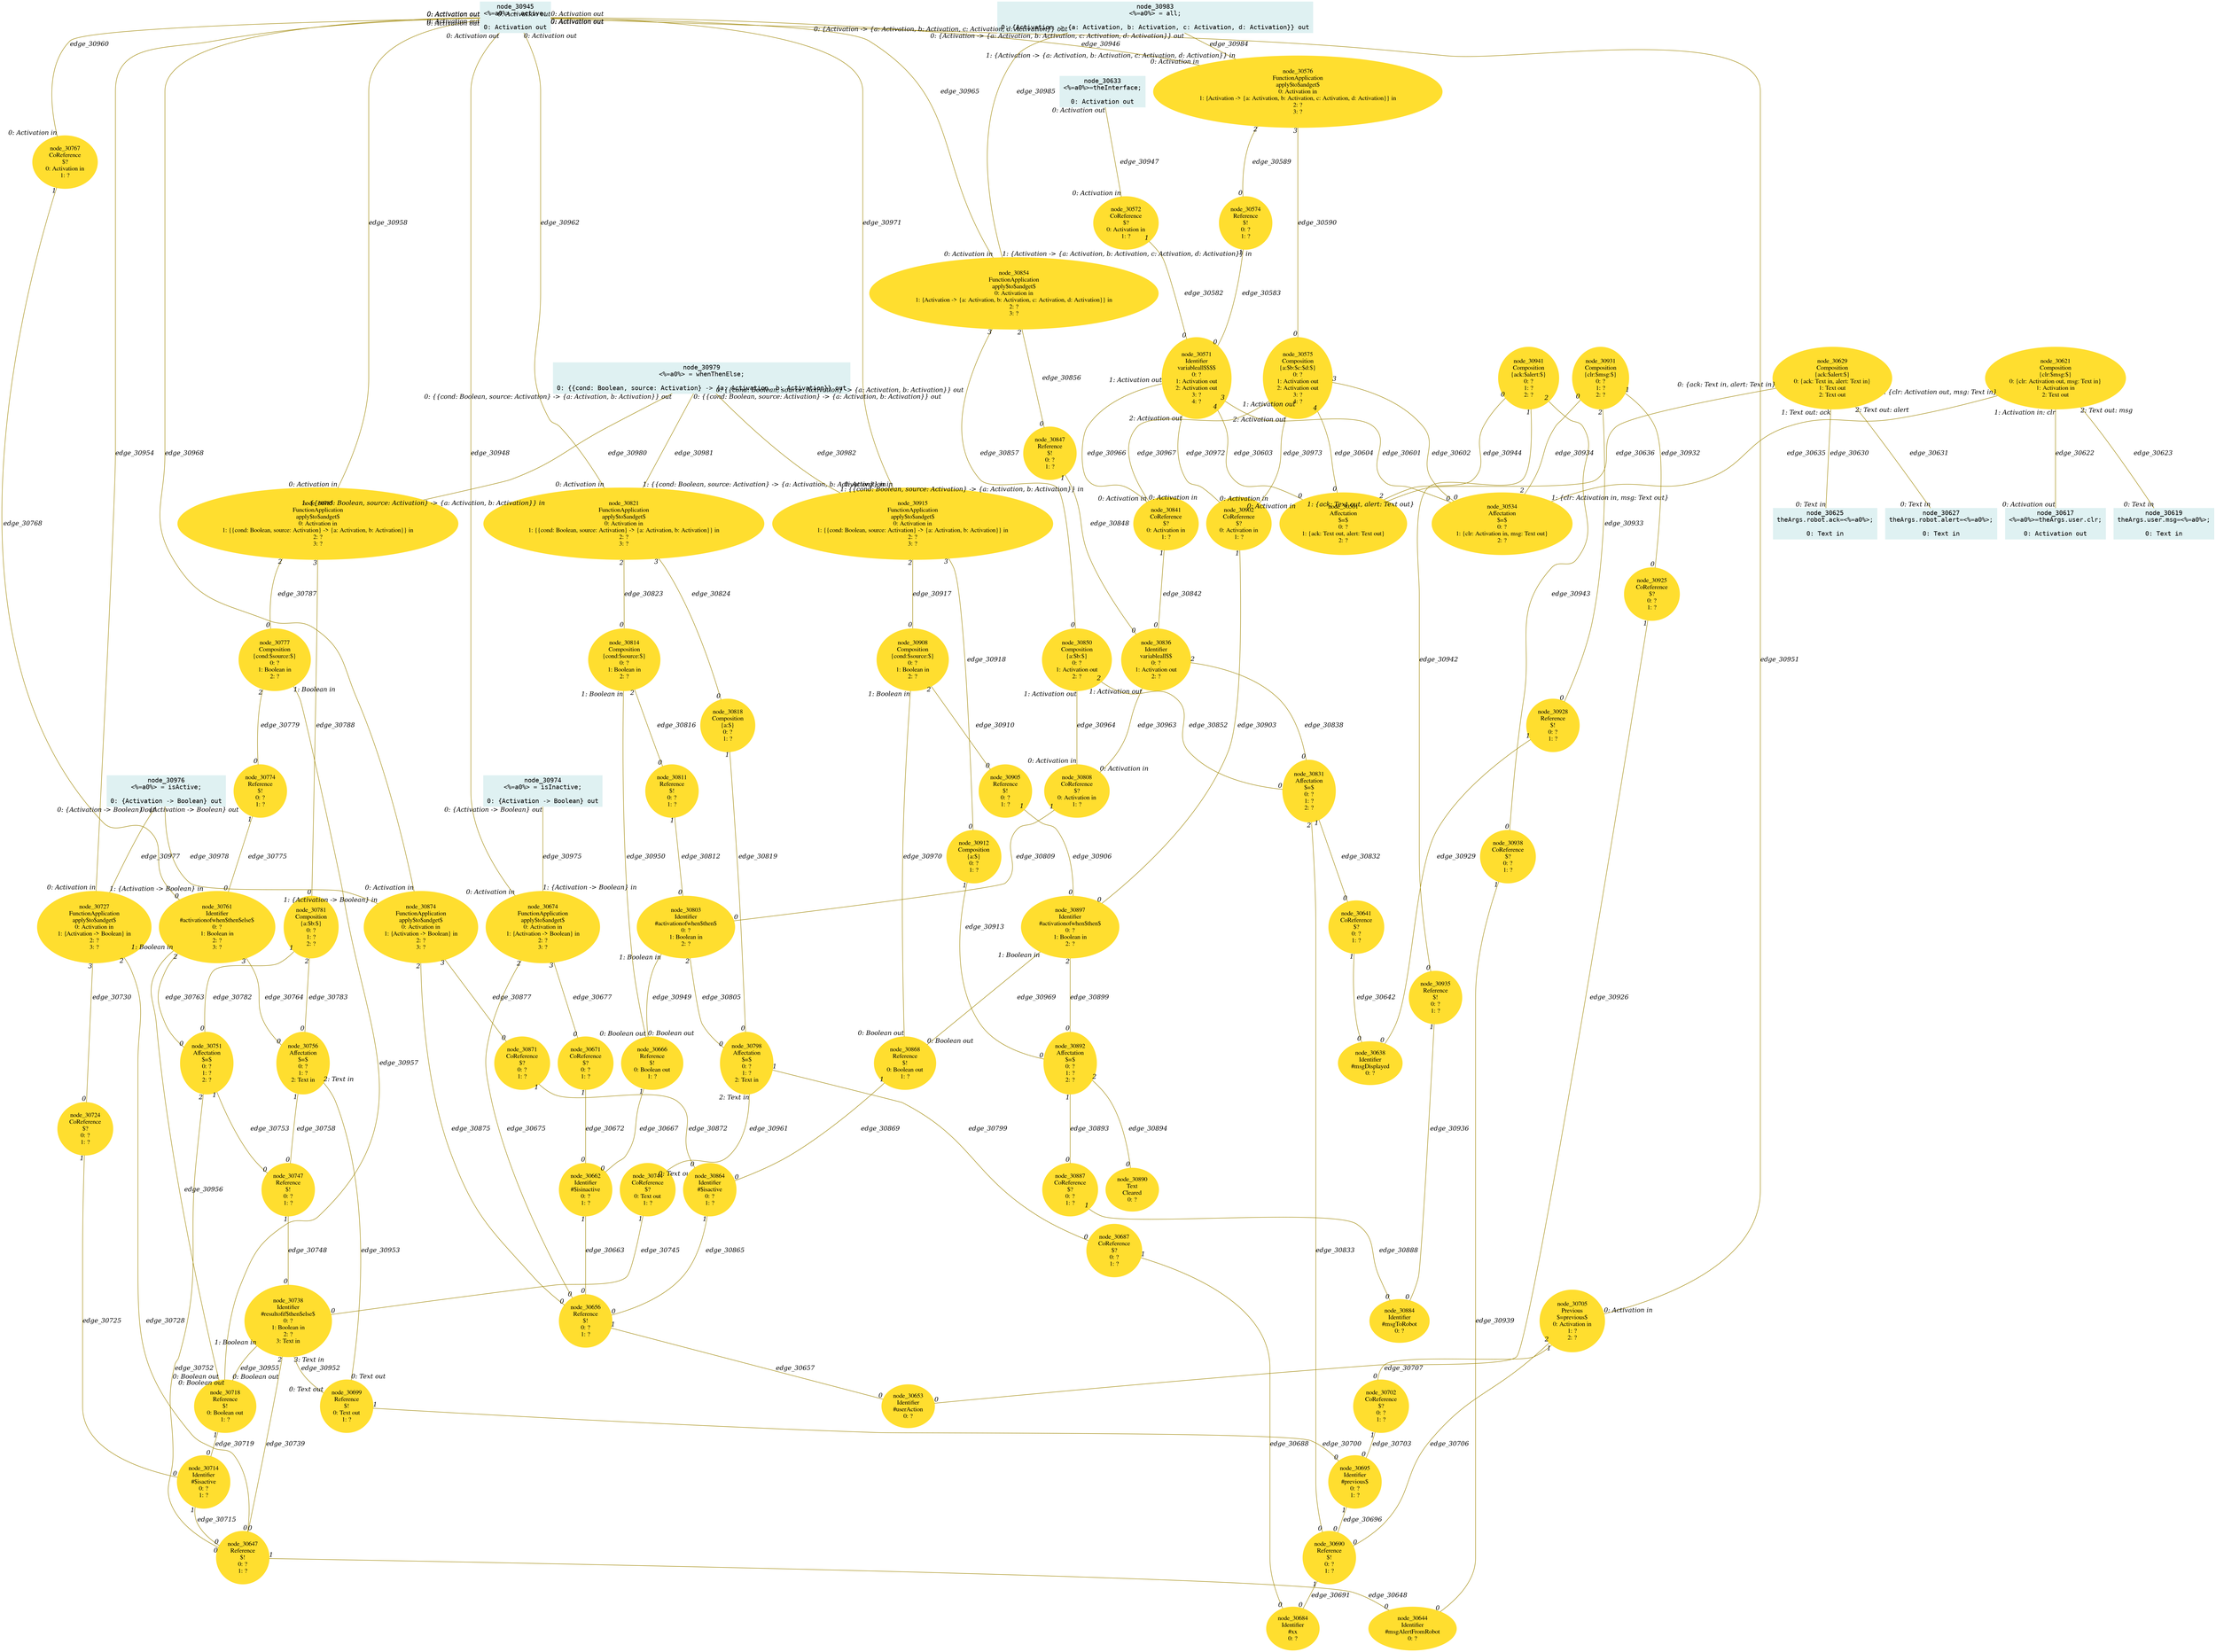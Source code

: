 digraph g{node_30534 [shape="ellipse", style="filled", color="#ffde2f", fontname="Times", label="node_30534
Affectation
$=$
0: ?
1: {clr: Activation in, msg: Text out}
2: ?" ]
node_30561 [shape="ellipse", style="filled", color="#ffde2f", fontname="Times", label="node_30561
Affectation
$=$
0: ?
1: {ack: Text out, alert: Text out}
2: ?" ]
node_30571 [shape="ellipse", style="filled", color="#ffde2f", fontname="Times", label="node_30571
Identifier
variableall$$$$
0: ?
1: Activation out
2: Activation out
3: ?
4: ?" ]
node_30572 [shape="ellipse", style="filled", color="#ffde2f", fontname="Times", label="node_30572
CoReference
$?
0: Activation in
1: ?" ]
node_30574 [shape="ellipse", style="filled", color="#ffde2f", fontname="Times", label="node_30574
Reference
$!
0: ?
1: ?" ]
node_30575 [shape="ellipse", style="filled", color="#ffde2f", fontname="Times", label="node_30575
Composition
{a:$b:$c:$d:$}
0: ?
1: Activation out
2: Activation out
3: ?
4: ?" ]
node_30576 [shape="ellipse", style="filled", color="#ffde2f", fontname="Times", label="node_30576
FunctionApplication
apply$to$andget$
0: Activation in
1: {Activation -> {a: Activation, b: Activation, c: Activation, d: Activation}} in
2: ?
3: ?" ]
node_30617 [shape="box", style="filled", color="#dff1f2", fontname="Courier", label="node_30617
<%=a0%>=theArgs.user.clr;

0: Activation out" ]
node_30619 [shape="box", style="filled", color="#dff1f2", fontname="Courier", label="node_30619
theArgs.user.msg=<%=a0%>;

0: Text in" ]
node_30621 [shape="ellipse", style="filled", color="#ffde2f", fontname="Times", label="node_30621
Composition
{clr:$msg:$}
0: {clr: Activation out, msg: Text in}
1: Activation in
2: Text out" ]
node_30625 [shape="box", style="filled", color="#dff1f2", fontname="Courier", label="node_30625
theArgs.robot.ack=<%=a0%>;

0: Text in" ]
node_30627 [shape="box", style="filled", color="#dff1f2", fontname="Courier", label="node_30627
theArgs.robot.alert=<%=a0%>;

0: Text in" ]
node_30629 [shape="ellipse", style="filled", color="#ffde2f", fontname="Times", label="node_30629
Composition
{ack:$alert:$}
0: {ack: Text in, alert: Text in}
1: Text out
2: Text out" ]
node_30633 [shape="box", style="filled", color="#dff1f2", fontname="Courier", label="node_30633
<%=a0%>=theInterface;

0: Activation out" ]
node_30638 [shape="ellipse", style="filled", color="#ffde2f", fontname="Times", label="node_30638
Identifier
#msgDisplayed
0: ?" ]
node_30641 [shape="ellipse", style="filled", color="#ffde2f", fontname="Times", label="node_30641
CoReference
$?
0: ?
1: ?" ]
node_30644 [shape="ellipse", style="filled", color="#ffde2f", fontname="Times", label="node_30644
Identifier
#msgAlertFromRobot
0: ?" ]
node_30647 [shape="ellipse", style="filled", color="#ffde2f", fontname="Times", label="node_30647
Reference
$!
0: ?
1: ?" ]
node_30653 [shape="ellipse", style="filled", color="#ffde2f", fontname="Times", label="node_30653
Identifier
#userAction
0: ?" ]
node_30656 [shape="ellipse", style="filled", color="#ffde2f", fontname="Times", label="node_30656
Reference
$!
0: ?
1: ?" ]
node_30662 [shape="ellipse", style="filled", color="#ffde2f", fontname="Times", label="node_30662
Identifier
#$isinactive
0: ?
1: ?" ]
node_30666 [shape="ellipse", style="filled", color="#ffde2f", fontname="Times", label="node_30666
Reference
$!
0: Boolean out
1: ?" ]
node_30671 [shape="ellipse", style="filled", color="#ffde2f", fontname="Times", label="node_30671
CoReference
$?
0: ?
1: ?" ]
node_30674 [shape="ellipse", style="filled", color="#ffde2f", fontname="Times", label="node_30674
FunctionApplication
apply$to$andget$
0: Activation in
1: {Activation -> Boolean} in
2: ?
3: ?" ]
node_30684 [shape="ellipse", style="filled", color="#ffde2f", fontname="Times", label="node_30684
Identifier
#xx
0: ?" ]
node_30687 [shape="ellipse", style="filled", color="#ffde2f", fontname="Times", label="node_30687
CoReference
$?
0: ?
1: ?" ]
node_30690 [shape="ellipse", style="filled", color="#ffde2f", fontname="Times", label="node_30690
Reference
$!
0: ?
1: ?" ]
node_30695 [shape="ellipse", style="filled", color="#ffde2f", fontname="Times", label="node_30695
Identifier
#previous$
0: ?
1: ?" ]
node_30699 [shape="ellipse", style="filled", color="#ffde2f", fontname="Times", label="node_30699
Reference
$!
0: Text out
1: ?" ]
node_30702 [shape="ellipse", style="filled", color="#ffde2f", fontname="Times", label="node_30702
CoReference
$?
0: ?
1: ?" ]
node_30705 [shape="ellipse", style="filled", color="#ffde2f", fontname="Times", label="node_30705
Previous
$=previous$
0: Activation in
1: ?
2: ?" ]
node_30714 [shape="ellipse", style="filled", color="#ffde2f", fontname="Times", label="node_30714
Identifier
#$isactive
0: ?
1: ?" ]
node_30718 [shape="ellipse", style="filled", color="#ffde2f", fontname="Times", label="node_30718
Reference
$!
0: Boolean out
1: ?" ]
node_30724 [shape="ellipse", style="filled", color="#ffde2f", fontname="Times", label="node_30724
CoReference
$?
0: ?
1: ?" ]
node_30727 [shape="ellipse", style="filled", color="#ffde2f", fontname="Times", label="node_30727
FunctionApplication
apply$to$andget$
0: Activation in
1: {Activation -> Boolean} in
2: ?
3: ?" ]
node_30738 [shape="ellipse", style="filled", color="#ffde2f", fontname="Times", label="node_30738
Identifier
#resultofif$then$else$
0: ?
1: Boolean in
2: ?
3: Text in" ]
node_30744 [shape="ellipse", style="filled", color="#ffde2f", fontname="Times", label="node_30744
CoReference
$?
0: Text out
1: ?" ]
node_30747 [shape="ellipse", style="filled", color="#ffde2f", fontname="Times", label="node_30747
Reference
$!
0: ?
1: ?" ]
node_30751 [shape="ellipse", style="filled", color="#ffde2f", fontname="Times", label="node_30751
Affectation
$=$
0: ?
1: ?
2: ?" ]
node_30756 [shape="ellipse", style="filled", color="#ffde2f", fontname="Times", label="node_30756
Affectation
$=$
0: ?
1: ?
2: Text in" ]
node_30761 [shape="ellipse", style="filled", color="#ffde2f", fontname="Times", label="node_30761
Identifier
#activationofwhen$then$else$
0: ?
1: Boolean in
2: ?
3: ?" ]
node_30767 [shape="ellipse", style="filled", color="#ffde2f", fontname="Times", label="node_30767
CoReference
$?
0: Activation in
1: ?" ]
node_30774 [shape="ellipse", style="filled", color="#ffde2f", fontname="Times", label="node_30774
Reference
$!
0: ?
1: ?" ]
node_30777 [shape="ellipse", style="filled", color="#ffde2f", fontname="Times", label="node_30777
Composition
{cond:$source:$}
0: ?
1: Boolean in
2: ?" ]
node_30781 [shape="ellipse", style="filled", color="#ffde2f", fontname="Times", label="node_30781
Composition
{a:$b:$}
0: ?
1: ?
2: ?" ]
node_30785 [shape="ellipse", style="filled", color="#ffde2f", fontname="Times", label="node_30785
FunctionApplication
apply$to$andget$
0: Activation in
1: {{cond: Boolean, source: Activation} -> {a: Activation, b: Activation}} in
2: ?
3: ?" ]
node_30798 [shape="ellipse", style="filled", color="#ffde2f", fontname="Times", label="node_30798
Affectation
$=$
0: ?
1: ?
2: Text in" ]
node_30803 [shape="ellipse", style="filled", color="#ffde2f", fontname="Times", label="node_30803
Identifier
#activationofwhen$then$
0: ?
1: Boolean in
2: ?" ]
node_30808 [shape="ellipse", style="filled", color="#ffde2f", fontname="Times", label="node_30808
CoReference
$?
0: Activation in
1: ?" ]
node_30811 [shape="ellipse", style="filled", color="#ffde2f", fontname="Times", label="node_30811
Reference
$!
0: ?
1: ?" ]
node_30814 [shape="ellipse", style="filled", color="#ffde2f", fontname="Times", label="node_30814
Composition
{cond:$source:$}
0: ?
1: Boolean in
2: ?" ]
node_30818 [shape="ellipse", style="filled", color="#ffde2f", fontname="Times", label="node_30818
Composition
{a:$}
0: ?
1: ?" ]
node_30821 [shape="ellipse", style="filled", color="#ffde2f", fontname="Times", label="node_30821
FunctionApplication
apply$to$andget$
0: Activation in
1: {{cond: Boolean, source: Activation} -> {a: Activation, b: Activation}} in
2: ?
3: ?" ]
node_30831 [shape="ellipse", style="filled", color="#ffde2f", fontname="Times", label="node_30831
Affectation
$=$
0: ?
1: ?
2: ?" ]
node_30836 [shape="ellipse", style="filled", color="#ffde2f", fontname="Times", label="node_30836
Identifier
variableall$$
0: ?
1: Activation out
2: ?" ]
node_30841 [shape="ellipse", style="filled", color="#ffde2f", fontname="Times", label="node_30841
CoReference
$?
0: Activation in
1: ?" ]
node_30847 [shape="ellipse", style="filled", color="#ffde2f", fontname="Times", label="node_30847
Reference
$!
0: ?
1: ?" ]
node_30850 [shape="ellipse", style="filled", color="#ffde2f", fontname="Times", label="node_30850
Composition
{a:$b:$}
0: ?
1: Activation out
2: ?" ]
node_30854 [shape="ellipse", style="filled", color="#ffde2f", fontname="Times", label="node_30854
FunctionApplication
apply$to$andget$
0: Activation in
1: {Activation -> {a: Activation, b: Activation, c: Activation, d: Activation}} in
2: ?
3: ?" ]
node_30864 [shape="ellipse", style="filled", color="#ffde2f", fontname="Times", label="node_30864
Identifier
#$isactive
0: ?
1: ?" ]
node_30868 [shape="ellipse", style="filled", color="#ffde2f", fontname="Times", label="node_30868
Reference
$!
0: Boolean out
1: ?" ]
node_30871 [shape="ellipse", style="filled", color="#ffde2f", fontname="Times", label="node_30871
CoReference
$?
0: ?
1: ?" ]
node_30874 [shape="ellipse", style="filled", color="#ffde2f", fontname="Times", label="node_30874
FunctionApplication
apply$to$andget$
0: Activation in
1: {Activation -> Boolean} in
2: ?
3: ?" ]
node_30884 [shape="ellipse", style="filled", color="#ffde2f", fontname="Times", label="node_30884
Identifier
#msgToRobot
0: ?" ]
node_30887 [shape="ellipse", style="filled", color="#ffde2f", fontname="Times", label="node_30887
CoReference
$?
0: ?
1: ?" ]
node_30890 [shape="ellipse", style="filled", color="#ffde2f", fontname="Times", label="node_30890
Text
Cleared
0: ?" ]
node_30892 [shape="ellipse", style="filled", color="#ffde2f", fontname="Times", label="node_30892
Affectation
$=$
0: ?
1: ?
2: ?" ]
node_30897 [shape="ellipse", style="filled", color="#ffde2f", fontname="Times", label="node_30897
Identifier
#activationofwhen$then$
0: ?
1: Boolean in
2: ?" ]
node_30902 [shape="ellipse", style="filled", color="#ffde2f", fontname="Times", label="node_30902
CoReference
$?
0: Activation in
1: ?" ]
node_30905 [shape="ellipse", style="filled", color="#ffde2f", fontname="Times", label="node_30905
Reference
$!
0: ?
1: ?" ]
node_30908 [shape="ellipse", style="filled", color="#ffde2f", fontname="Times", label="node_30908
Composition
{cond:$source:$}
0: ?
1: Boolean in
2: ?" ]
node_30912 [shape="ellipse", style="filled", color="#ffde2f", fontname="Times", label="node_30912
Composition
{a:$}
0: ?
1: ?" ]
node_30915 [shape="ellipse", style="filled", color="#ffde2f", fontname="Times", label="node_30915
FunctionApplication
apply$to$andget$
0: Activation in
1: {{cond: Boolean, source: Activation} -> {a: Activation, b: Activation}} in
2: ?
3: ?" ]
node_30925 [shape="ellipse", style="filled", color="#ffde2f", fontname="Times", label="node_30925
CoReference
$?
0: ?
1: ?" ]
node_30928 [shape="ellipse", style="filled", color="#ffde2f", fontname="Times", label="node_30928
Reference
$!
0: ?
1: ?" ]
node_30931 [shape="ellipse", style="filled", color="#ffde2f", fontname="Times", label="node_30931
Composition
{clr:$msg:$}
0: ?
1: ?
2: ?" ]
node_30935 [shape="ellipse", style="filled", color="#ffde2f", fontname="Times", label="node_30935
Reference
$!
0: ?
1: ?" ]
node_30938 [shape="ellipse", style="filled", color="#ffde2f", fontname="Times", label="node_30938
CoReference
$?
0: ?
1: ?" ]
node_30941 [shape="ellipse", style="filled", color="#ffde2f", fontname="Times", label="node_30941
Composition
{ack:$alert:$}
0: ?
1: ?
2: ?" ]
node_30945 [shape="box", style="filled", color="#dff1f2", fontname="Courier", label="node_30945
<%=a0%> = active;

0: Activation out" ]
node_30974 [shape="box", style="filled", color="#dff1f2", fontname="Courier", label="node_30974
<%=a0%> = isInactive;

0: {Activation -> Boolean} out" ]
node_30976 [shape="box", style="filled", color="#dff1f2", fontname="Courier", label="node_30976
<%=a0%> = isActive;

0: {Activation -> Boolean} out" ]
node_30979 [shape="box", style="filled", color="#dff1f2", fontname="Courier", label="node_30979
<%=a0%> = whenThenElse;

0: {{cond: Boolean, source: Activation} -> {a: Activation, b: Activation}} out" ]
node_30983 [shape="box", style="filled", color="#dff1f2", fontname="Courier", label="node_30983
<%=a0%> = all;

0: {Activation -> {a: Activation, b: Activation, c: Activation, d: Activation}} out" ]
node_30572 -> node_30571 [dir=none, arrowHead=none, fontname="Times-Italic", arrowsize=1, color="#9d8400", label="edge_30582",  headlabel="0", taillabel="1" ]
node_30574 -> node_30571 [dir=none, arrowHead=none, fontname="Times-Italic", arrowsize=1, color="#9d8400", label="edge_30583",  headlabel="0", taillabel="1" ]
node_30576 -> node_30574 [dir=none, arrowHead=none, fontname="Times-Italic", arrowsize=1, color="#9d8400", label="edge_30589",  headlabel="0", taillabel="2" ]
node_30576 -> node_30575 [dir=none, arrowHead=none, fontname="Times-Italic", arrowsize=1, color="#9d8400", label="edge_30590",  headlabel="0", taillabel="3" ]
node_30571 -> node_30534 [dir=none, arrowHead=none, fontname="Times-Italic", arrowsize=1, color="#9d8400", label="edge_30601",  headlabel="0", taillabel="3" ]
node_30575 -> node_30534 [dir=none, arrowHead=none, fontname="Times-Italic", arrowsize=1, color="#9d8400", label="edge_30602",  headlabel="0", taillabel="3" ]
node_30571 -> node_30561 [dir=none, arrowHead=none, fontname="Times-Italic", arrowsize=1, color="#9d8400", label="edge_30603",  headlabel="0", taillabel="4" ]
node_30575 -> node_30561 [dir=none, arrowHead=none, fontname="Times-Italic", arrowsize=1, color="#9d8400", label="edge_30604",  headlabel="0", taillabel="4" ]
node_30621 -> node_30617 [dir=none, arrowHead=none, fontname="Times-Italic", arrowsize=1, color="#9d8400", label="edge_30622",  headlabel="0: Activation out", taillabel="1: Activation in: clr" ]
node_30621 -> node_30619 [dir=none, arrowHead=none, fontname="Times-Italic", arrowsize=1, color="#9d8400", label="edge_30623",  headlabel="0: Text in", taillabel="2: Text out: msg" ]
node_30629 -> node_30625 [dir=none, arrowHead=none, fontname="Times-Italic", arrowsize=1, color="#9d8400", label="edge_30630",  headlabel="0: Text in", taillabel="1: Text out: ack" ]
node_30629 -> node_30627 [dir=none, arrowHead=none, fontname="Times-Italic", arrowsize=1, color="#9d8400", label="edge_30631",  headlabel="0: Text in", taillabel="2: Text out: alert" ]
node_30621 -> node_30534 [dir=none, arrowHead=none, fontname="Times-Italic", arrowsize=1, color="#9d8400", label="edge_30635",  headlabel="1: {clr: Activation in, msg: Text out}", taillabel="0: {clr: Activation out, msg: Text in}" ]
node_30629 -> node_30561 [dir=none, arrowHead=none, fontname="Times-Italic", arrowsize=1, color="#9d8400", label="edge_30636",  headlabel="1: {ack: Text out, alert: Text out}", taillabel="0: {ack: Text in, alert: Text in}" ]
node_30641 -> node_30638 [dir=none, arrowHead=none, fontname="Times-Italic", arrowsize=1, color="#9d8400", label="edge_30642",  headlabel="0", taillabel="1" ]
node_30647 -> node_30644 [dir=none, arrowHead=none, fontname="Times-Italic", arrowsize=1, color="#9d8400", label="edge_30648",  headlabel="0", taillabel="1" ]
node_30656 -> node_30653 [dir=none, arrowHead=none, fontname="Times-Italic", arrowsize=1, color="#9d8400", label="edge_30657",  headlabel="0", taillabel="1" ]
node_30662 -> node_30656 [dir=none, arrowHead=none, fontname="Times-Italic", arrowsize=1, color="#9d8400", label="edge_30663",  headlabel="0", taillabel="1" ]
node_30666 -> node_30662 [dir=none, arrowHead=none, fontname="Times-Italic", arrowsize=1, color="#9d8400", label="edge_30667",  headlabel="0", taillabel="1" ]
node_30671 -> node_30662 [dir=none, arrowHead=none, fontname="Times-Italic", arrowsize=1, color="#9d8400", label="edge_30672",  headlabel="0", taillabel="1" ]
node_30674 -> node_30656 [dir=none, arrowHead=none, fontname="Times-Italic", arrowsize=1, color="#9d8400", label="edge_30675",  headlabel="0", taillabel="2" ]
node_30674 -> node_30671 [dir=none, arrowHead=none, fontname="Times-Italic", arrowsize=1, color="#9d8400", label="edge_30677",  headlabel="0", taillabel="3" ]
node_30687 -> node_30684 [dir=none, arrowHead=none, fontname="Times-Italic", arrowsize=1, color="#9d8400", label="edge_30688",  headlabel="0", taillabel="1" ]
node_30690 -> node_30684 [dir=none, arrowHead=none, fontname="Times-Italic", arrowsize=1, color="#9d8400", label="edge_30691",  headlabel="0", taillabel="1" ]
node_30695 -> node_30690 [dir=none, arrowHead=none, fontname="Times-Italic", arrowsize=1, color="#9d8400", label="edge_30696",  headlabel="0", taillabel="1" ]
node_30699 -> node_30695 [dir=none, arrowHead=none, fontname="Times-Italic", arrowsize=1, color="#9d8400", label="edge_30700",  headlabel="0", taillabel="1" ]
node_30702 -> node_30695 [dir=none, arrowHead=none, fontname="Times-Italic", arrowsize=1, color="#9d8400", label="edge_30703",  headlabel="0", taillabel="1" ]
node_30705 -> node_30690 [dir=none, arrowHead=none, fontname="Times-Italic", arrowsize=1, color="#9d8400", label="edge_30706",  headlabel="0", taillabel="2" ]
node_30705 -> node_30702 [dir=none, arrowHead=none, fontname="Times-Italic", arrowsize=1, color="#9d8400", label="edge_30707",  headlabel="0", taillabel="1" ]
node_30714 -> node_30647 [dir=none, arrowHead=none, fontname="Times-Italic", arrowsize=1, color="#9d8400", label="edge_30715",  headlabel="0", taillabel="1" ]
node_30718 -> node_30714 [dir=none, arrowHead=none, fontname="Times-Italic", arrowsize=1, color="#9d8400", label="edge_30719",  headlabel="0", taillabel="1" ]
node_30724 -> node_30714 [dir=none, arrowHead=none, fontname="Times-Italic", arrowsize=1, color="#9d8400", label="edge_30725",  headlabel="0", taillabel="1" ]
node_30727 -> node_30647 [dir=none, arrowHead=none, fontname="Times-Italic", arrowsize=1, color="#9d8400", label="edge_30728",  headlabel="0", taillabel="2" ]
node_30727 -> node_30724 [dir=none, arrowHead=none, fontname="Times-Italic", arrowsize=1, color="#9d8400", label="edge_30730",  headlabel="0", taillabel="3" ]
node_30738 -> node_30647 [dir=none, arrowHead=none, fontname="Times-Italic", arrowsize=1, color="#9d8400", label="edge_30739",  headlabel="0", taillabel="2" ]
node_30744 -> node_30738 [dir=none, arrowHead=none, fontname="Times-Italic", arrowsize=1, color="#9d8400", label="edge_30745",  headlabel="0", taillabel="1" ]
node_30747 -> node_30738 [dir=none, arrowHead=none, fontname="Times-Italic", arrowsize=1, color="#9d8400", label="edge_30748",  headlabel="0", taillabel="1" ]
node_30751 -> node_30647 [dir=none, arrowHead=none, fontname="Times-Italic", arrowsize=1, color="#9d8400", label="edge_30752",  headlabel="0", taillabel="2" ]
node_30751 -> node_30747 [dir=none, arrowHead=none, fontname="Times-Italic", arrowsize=1, color="#9d8400", label="edge_30753",  headlabel="0", taillabel="1" ]
node_30756 -> node_30747 [dir=none, arrowHead=none, fontname="Times-Italic", arrowsize=1, color="#9d8400", label="edge_30758",  headlabel="0", taillabel="1" ]
node_30761 -> node_30751 [dir=none, arrowHead=none, fontname="Times-Italic", arrowsize=1, color="#9d8400", label="edge_30763",  headlabel="0", taillabel="2" ]
node_30761 -> node_30756 [dir=none, arrowHead=none, fontname="Times-Italic", arrowsize=1, color="#9d8400", label="edge_30764",  headlabel="0", taillabel="3" ]
node_30767 -> node_30761 [dir=none, arrowHead=none, fontname="Times-Italic", arrowsize=1, color="#9d8400", label="edge_30768",  headlabel="0", taillabel="1" ]
node_30774 -> node_30761 [dir=none, arrowHead=none, fontname="Times-Italic", arrowsize=1, color="#9d8400", label="edge_30775",  headlabel="0", taillabel="1" ]
node_30777 -> node_30774 [dir=none, arrowHead=none, fontname="Times-Italic", arrowsize=1, color="#9d8400", label="edge_30779",  headlabel="0", taillabel="2" ]
node_30781 -> node_30751 [dir=none, arrowHead=none, fontname="Times-Italic", arrowsize=1, color="#9d8400", label="edge_30782",  headlabel="0", taillabel="1" ]
node_30781 -> node_30756 [dir=none, arrowHead=none, fontname="Times-Italic", arrowsize=1, color="#9d8400", label="edge_30783",  headlabel="0", taillabel="2" ]
node_30785 -> node_30777 [dir=none, arrowHead=none, fontname="Times-Italic", arrowsize=1, color="#9d8400", label="edge_30787",  headlabel="0", taillabel="2" ]
node_30785 -> node_30781 [dir=none, arrowHead=none, fontname="Times-Italic", arrowsize=1, color="#9d8400", label="edge_30788",  headlabel="0", taillabel="3" ]
node_30798 -> node_30687 [dir=none, arrowHead=none, fontname="Times-Italic", arrowsize=1, color="#9d8400", label="edge_30799",  headlabel="0", taillabel="1" ]
node_30803 -> node_30798 [dir=none, arrowHead=none, fontname="Times-Italic", arrowsize=1, color="#9d8400", label="edge_30805",  headlabel="0", taillabel="2" ]
node_30808 -> node_30803 [dir=none, arrowHead=none, fontname="Times-Italic", arrowsize=1, color="#9d8400", label="edge_30809",  headlabel="0", taillabel="1" ]
node_30811 -> node_30803 [dir=none, arrowHead=none, fontname="Times-Italic", arrowsize=1, color="#9d8400", label="edge_30812",  headlabel="0", taillabel="1" ]
node_30814 -> node_30811 [dir=none, arrowHead=none, fontname="Times-Italic", arrowsize=1, color="#9d8400", label="edge_30816",  headlabel="0", taillabel="2" ]
node_30818 -> node_30798 [dir=none, arrowHead=none, fontname="Times-Italic", arrowsize=1, color="#9d8400", label="edge_30819",  headlabel="0", taillabel="1" ]
node_30821 -> node_30814 [dir=none, arrowHead=none, fontname="Times-Italic", arrowsize=1, color="#9d8400", label="edge_30823",  headlabel="0", taillabel="2" ]
node_30821 -> node_30818 [dir=none, arrowHead=none, fontname="Times-Italic", arrowsize=1, color="#9d8400", label="edge_30824",  headlabel="0", taillabel="3" ]
node_30831 -> node_30641 [dir=none, arrowHead=none, fontname="Times-Italic", arrowsize=1, color="#9d8400", label="edge_30832",  headlabel="0", taillabel="1" ]
node_30831 -> node_30690 [dir=none, arrowHead=none, fontname="Times-Italic", arrowsize=1, color="#9d8400", label="edge_30833",  headlabel="0", taillabel="2" ]
node_30836 -> node_30831 [dir=none, arrowHead=none, fontname="Times-Italic", arrowsize=1, color="#9d8400", label="edge_30838",  headlabel="0", taillabel="2" ]
node_30841 -> node_30836 [dir=none, arrowHead=none, fontname="Times-Italic", arrowsize=1, color="#9d8400", label="edge_30842",  headlabel="0", taillabel="1" ]
node_30847 -> node_30836 [dir=none, arrowHead=none, fontname="Times-Italic", arrowsize=1, color="#9d8400", label="edge_30848",  headlabel="0", taillabel="1" ]
node_30850 -> node_30831 [dir=none, arrowHead=none, fontname="Times-Italic", arrowsize=1, color="#9d8400", label="edge_30852",  headlabel="0", taillabel="2" ]
node_30854 -> node_30847 [dir=none, arrowHead=none, fontname="Times-Italic", arrowsize=1, color="#9d8400", label="edge_30856",  headlabel="0", taillabel="2" ]
node_30854 -> node_30850 [dir=none, arrowHead=none, fontname="Times-Italic", arrowsize=1, color="#9d8400", label="edge_30857",  headlabel="0", taillabel="3" ]
node_30864 -> node_30656 [dir=none, arrowHead=none, fontname="Times-Italic", arrowsize=1, color="#9d8400", label="edge_30865",  headlabel="0", taillabel="1" ]
node_30868 -> node_30864 [dir=none, arrowHead=none, fontname="Times-Italic", arrowsize=1, color="#9d8400", label="edge_30869",  headlabel="0", taillabel="1" ]
node_30871 -> node_30864 [dir=none, arrowHead=none, fontname="Times-Italic", arrowsize=1, color="#9d8400", label="edge_30872",  headlabel="0", taillabel="1" ]
node_30874 -> node_30656 [dir=none, arrowHead=none, fontname="Times-Italic", arrowsize=1, color="#9d8400", label="edge_30875",  headlabel="0", taillabel="2" ]
node_30874 -> node_30871 [dir=none, arrowHead=none, fontname="Times-Italic", arrowsize=1, color="#9d8400", label="edge_30877",  headlabel="0", taillabel="3" ]
node_30887 -> node_30884 [dir=none, arrowHead=none, fontname="Times-Italic", arrowsize=1, color="#9d8400", label="edge_30888",  headlabel="0", taillabel="1" ]
node_30892 -> node_30887 [dir=none, arrowHead=none, fontname="Times-Italic", arrowsize=1, color="#9d8400", label="edge_30893",  headlabel="0", taillabel="1" ]
node_30892 -> node_30890 [dir=none, arrowHead=none, fontname="Times-Italic", arrowsize=1, color="#9d8400", label="edge_30894",  headlabel="0", taillabel="2" ]
node_30897 -> node_30892 [dir=none, arrowHead=none, fontname="Times-Italic", arrowsize=1, color="#9d8400", label="edge_30899",  headlabel="0", taillabel="2" ]
node_30902 -> node_30897 [dir=none, arrowHead=none, fontname="Times-Italic", arrowsize=1, color="#9d8400", label="edge_30903",  headlabel="0", taillabel="1" ]
node_30905 -> node_30897 [dir=none, arrowHead=none, fontname="Times-Italic", arrowsize=1, color="#9d8400", label="edge_30906",  headlabel="0", taillabel="1" ]
node_30908 -> node_30905 [dir=none, arrowHead=none, fontname="Times-Italic", arrowsize=1, color="#9d8400", label="edge_30910",  headlabel="0", taillabel="2" ]
node_30912 -> node_30892 [dir=none, arrowHead=none, fontname="Times-Italic", arrowsize=1, color="#9d8400", label="edge_30913",  headlabel="0", taillabel="1" ]
node_30915 -> node_30908 [dir=none, arrowHead=none, fontname="Times-Italic", arrowsize=1, color="#9d8400", label="edge_30917",  headlabel="0", taillabel="2" ]
node_30915 -> node_30912 [dir=none, arrowHead=none, fontname="Times-Italic", arrowsize=1, color="#9d8400", label="edge_30918",  headlabel="0", taillabel="3" ]
node_30925 -> node_30653 [dir=none, arrowHead=none, fontname="Times-Italic", arrowsize=1, color="#9d8400", label="edge_30926",  headlabel="0", taillabel="1" ]
node_30928 -> node_30638 [dir=none, arrowHead=none, fontname="Times-Italic", arrowsize=1, color="#9d8400", label="edge_30929",  headlabel="0", taillabel="1" ]
node_30931 -> node_30925 [dir=none, arrowHead=none, fontname="Times-Italic", arrowsize=1, color="#9d8400", label="edge_30932",  headlabel="0", taillabel="1" ]
node_30931 -> node_30928 [dir=none, arrowHead=none, fontname="Times-Italic", arrowsize=1, color="#9d8400", label="edge_30933",  headlabel="0", taillabel="2" ]
node_30931 -> node_30534 [dir=none, arrowHead=none, fontname="Times-Italic", arrowsize=1, color="#9d8400", label="edge_30934",  headlabel="2", taillabel="0" ]
node_30935 -> node_30884 [dir=none, arrowHead=none, fontname="Times-Italic", arrowsize=1, color="#9d8400", label="edge_30936",  headlabel="0", taillabel="1" ]
node_30938 -> node_30644 [dir=none, arrowHead=none, fontname="Times-Italic", arrowsize=1, color="#9d8400", label="edge_30939",  headlabel="0", taillabel="1" ]
node_30941 -> node_30935 [dir=none, arrowHead=none, fontname="Times-Italic", arrowsize=1, color="#9d8400", label="edge_30942",  headlabel="0", taillabel="1" ]
node_30941 -> node_30938 [dir=none, arrowHead=none, fontname="Times-Italic", arrowsize=1, color="#9d8400", label="edge_30943",  headlabel="0", taillabel="2" ]
node_30941 -> node_30561 [dir=none, arrowHead=none, fontname="Times-Italic", arrowsize=1, color="#9d8400", label="edge_30944",  headlabel="2", taillabel="0" ]
node_30945 -> node_30576 [dir=none, arrowHead=none, fontname="Times-Italic", arrowsize=1, color="#9d8400", label="edge_30946",  headlabel="0: Activation in", taillabel="0: Activation out" ]
node_30633 -> node_30572 [dir=none, arrowHead=none, fontname="Times-Italic", arrowsize=1, color="#9d8400", label="edge_30947",  headlabel="0: Activation in", taillabel="0: Activation out" ]
node_30945 -> node_30674 [dir=none, arrowHead=none, fontname="Times-Italic", arrowsize=1, color="#9d8400", label="edge_30948",  headlabel="0: Activation in", taillabel="0: Activation out" ]
node_30803 -> node_30666 [dir=none, arrowHead=none, fontname="Times-Italic", arrowsize=1, color="#9d8400", label="edge_30949",  headlabel="0: Boolean out", taillabel="1: Boolean in" ]
node_30814 -> node_30666 [dir=none, arrowHead=none, fontname="Times-Italic", arrowsize=1, color="#9d8400", label="edge_30950",  headlabel="0: Boolean out", taillabel="1: Boolean in" ]
node_30945 -> node_30705 [dir=none, arrowHead=none, fontname="Times-Italic", arrowsize=1, color="#9d8400", label="edge_30951",  headlabel="0: Activation in", taillabel="0: Activation out" ]
node_30738 -> node_30699 [dir=none, arrowHead=none, fontname="Times-Italic", arrowsize=1, color="#9d8400", label="edge_30952",  headlabel="0: Text out", taillabel="3: Text in" ]
node_30756 -> node_30699 [dir=none, arrowHead=none, fontname="Times-Italic", arrowsize=1, color="#9d8400", label="edge_30953",  headlabel="0: Text out", taillabel="2: Text in" ]
node_30945 -> node_30727 [dir=none, arrowHead=none, fontname="Times-Italic", arrowsize=1, color="#9d8400", label="edge_30954",  headlabel="0: Activation in", taillabel="0: Activation out" ]
node_30738 -> node_30718 [dir=none, arrowHead=none, fontname="Times-Italic", arrowsize=1, color="#9d8400", label="edge_30955",  headlabel="0: Boolean out", taillabel="1: Boolean in" ]
node_30761 -> node_30718 [dir=none, arrowHead=none, fontname="Times-Italic", arrowsize=1, color="#9d8400", label="edge_30956",  headlabel="0: Boolean out", taillabel="1: Boolean in" ]
node_30777 -> node_30718 [dir=none, arrowHead=none, fontname="Times-Italic", arrowsize=1, color="#9d8400", label="edge_30957",  headlabel="0: Boolean out", taillabel="1: Boolean in" ]
node_30945 -> node_30785 [dir=none, arrowHead=none, fontname="Times-Italic", arrowsize=1, color="#9d8400", label="edge_30958",  headlabel="0: Activation in", taillabel="0: Activation out" ]
node_30945 -> node_30767 [dir=none, arrowHead=none, fontname="Times-Italic", arrowsize=1, color="#9d8400", label="edge_30960",  headlabel="0: Activation in", taillabel="0: Activation out" ]
node_30798 -> node_30744 [dir=none, arrowHead=none, fontname="Times-Italic", arrowsize=1, color="#9d8400", label="edge_30961",  headlabel="0: Text out", taillabel="2: Text in" ]
node_30945 -> node_30821 [dir=none, arrowHead=none, fontname="Times-Italic", arrowsize=1, color="#9d8400", label="edge_30962",  headlabel="0: Activation in", taillabel="0: Activation out" ]
node_30836 -> node_30808 [dir=none, arrowHead=none, fontname="Times-Italic", arrowsize=1, color="#9d8400", label="edge_30963",  headlabel="0: Activation in", taillabel="1: Activation out" ]
node_30850 -> node_30808 [dir=none, arrowHead=none, fontname="Times-Italic", arrowsize=1, color="#9d8400", label="edge_30964",  headlabel="0: Activation in", taillabel="1: Activation out" ]
node_30945 -> node_30854 [dir=none, arrowHead=none, fontname="Times-Italic", arrowsize=1, color="#9d8400", label="edge_30965",  headlabel="0: Activation in", taillabel="0: Activation out" ]
node_30571 -> node_30841 [dir=none, arrowHead=none, fontname="Times-Italic", arrowsize=1, color="#9d8400", label="edge_30966",  headlabel="0: Activation in", taillabel="1: Activation out" ]
node_30575 -> node_30841 [dir=none, arrowHead=none, fontname="Times-Italic", arrowsize=1, color="#9d8400", label="edge_30967",  headlabel="0: Activation in", taillabel="1: Activation out" ]
node_30945 -> node_30874 [dir=none, arrowHead=none, fontname="Times-Italic", arrowsize=1, color="#9d8400", label="edge_30968",  headlabel="0: Activation in", taillabel="0: Activation out" ]
node_30897 -> node_30868 [dir=none, arrowHead=none, fontname="Times-Italic", arrowsize=1, color="#9d8400", label="edge_30969",  headlabel="0: Boolean out", taillabel="1: Boolean in" ]
node_30908 -> node_30868 [dir=none, arrowHead=none, fontname="Times-Italic", arrowsize=1, color="#9d8400", label="edge_30970",  headlabel="0: Boolean out", taillabel="1: Boolean in" ]
node_30945 -> node_30915 [dir=none, arrowHead=none, fontname="Times-Italic", arrowsize=1, color="#9d8400", label="edge_30971",  headlabel="0: Activation in", taillabel="0: Activation out" ]
node_30571 -> node_30902 [dir=none, arrowHead=none, fontname="Times-Italic", arrowsize=1, color="#9d8400", label="edge_30972",  headlabel="0: Activation in", taillabel="2: Activation out" ]
node_30575 -> node_30902 [dir=none, arrowHead=none, fontname="Times-Italic", arrowsize=1, color="#9d8400", label="edge_30973",  headlabel="0: Activation in", taillabel="2: Activation out" ]
node_30974 -> node_30674 [dir=none, arrowHead=none, fontname="Times-Italic", arrowsize=1, color="#9d8400", label="edge_30975",  headlabel="1: {Activation -> Boolean} in", taillabel="0: {Activation -> Boolean} out" ]
node_30976 -> node_30727 [dir=none, arrowHead=none, fontname="Times-Italic", arrowsize=1, color="#9d8400", label="edge_30977",  headlabel="1: {Activation -> Boolean} in", taillabel="0: {Activation -> Boolean} out" ]
node_30976 -> node_30874 [dir=none, arrowHead=none, fontname="Times-Italic", arrowsize=1, color="#9d8400", label="edge_30978",  headlabel="1: {Activation -> Boolean} in", taillabel="0: {Activation -> Boolean} out" ]
node_30979 -> node_30785 [dir=none, arrowHead=none, fontname="Times-Italic", arrowsize=1, color="#9d8400", label="edge_30980",  headlabel="1: {{cond: Boolean, source: Activation} -> {a: Activation, b: Activation}} in", taillabel="0: {{cond: Boolean, source: Activation} -> {a: Activation, b: Activation}} out" ]
node_30979 -> node_30821 [dir=none, arrowHead=none, fontname="Times-Italic", arrowsize=1, color="#9d8400", label="edge_30981",  headlabel="1: {{cond: Boolean, source: Activation} -> {a: Activation, b: Activation}} in", taillabel="0: {{cond: Boolean, source: Activation} -> {a: Activation, b: Activation}} out" ]
node_30979 -> node_30915 [dir=none, arrowHead=none, fontname="Times-Italic", arrowsize=1, color="#9d8400", label="edge_30982",  headlabel="1: {{cond: Boolean, source: Activation} -> {a: Activation, b: Activation}} in", taillabel="0: {{cond: Boolean, source: Activation} -> {a: Activation, b: Activation}} out" ]
node_30983 -> node_30576 [dir=none, arrowHead=none, fontname="Times-Italic", arrowsize=1, color="#9d8400", label="edge_30984",  headlabel="1: {Activation -> {a: Activation, b: Activation, c: Activation, d: Activation}} in", taillabel="0: {Activation -> {a: Activation, b: Activation, c: Activation, d: Activation}} out" ]
node_30983 -> node_30854 [dir=none, arrowHead=none, fontname="Times-Italic", arrowsize=1, color="#9d8400", label="edge_30985",  headlabel="1: {Activation -> {a: Activation, b: Activation, c: Activation, d: Activation}} in", taillabel="0: {Activation -> {a: Activation, b: Activation, c: Activation, d: Activation}} out" ]
}